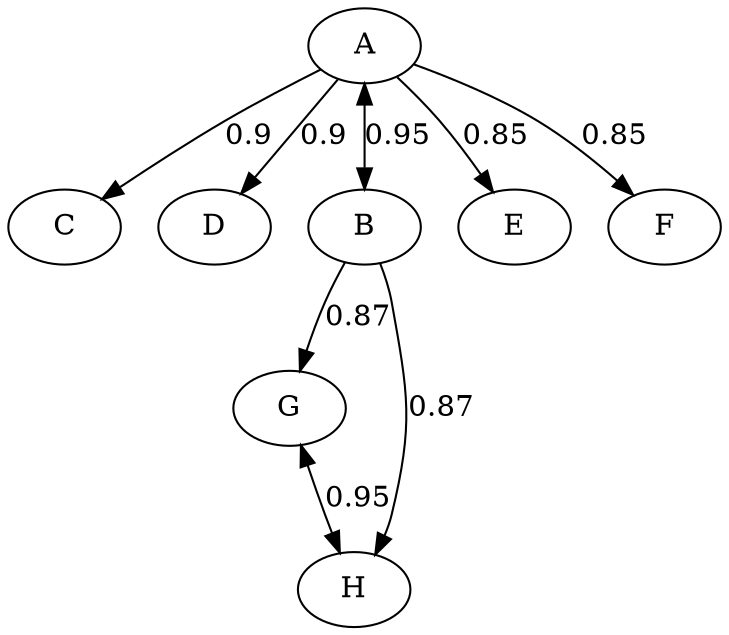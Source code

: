digraph family {
	size="10,10";
A->C[len=1.8,label=0.9];
A->D[len=1.8,label=0.9];
B->G[len=1.89,label=0.87];
B->H[len=1.89,label=0.87];
A->B[len=1.65,label=0.95,dir=both];
G->H[len=1.65,label=0.95,dir=both];
A->E[len=1.95,label=0.85]; A->F[len=1.95,label=0.85];
}

